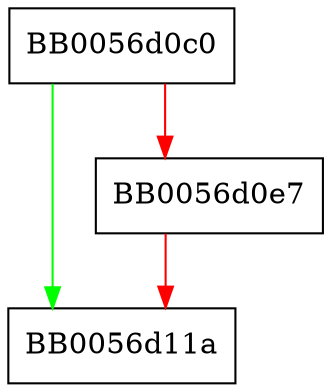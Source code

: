 digraph CMS_add_smimecap {
  node [shape="box"];
  graph [splines=ortho];
  BB0056d0c0 -> BB0056d11a [color="green"];
  BB0056d0c0 -> BB0056d0e7 [color="red"];
  BB0056d0e7 -> BB0056d11a [color="red"];
}